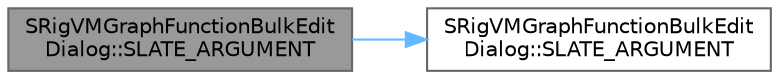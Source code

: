digraph "SRigVMGraphFunctionBulkEditDialog::SLATE_ARGUMENT"
{
 // INTERACTIVE_SVG=YES
 // LATEX_PDF_SIZE
  bgcolor="transparent";
  edge [fontname=Helvetica,fontsize=10,labelfontname=Helvetica,labelfontsize=10];
  node [fontname=Helvetica,fontsize=10,shape=box,height=0.2,width=0.4];
  rankdir="LR";
  Node1 [id="Node000001",label="SRigVMGraphFunctionBulkEdit\lDialog::SLATE_ARGUMENT",height=0.2,width=0.4,color="gray40", fillcolor="grey60", style="filled", fontcolor="black",tooltip=" "];
  Node1 -> Node2 [id="edge1_Node000001_Node000002",color="steelblue1",style="solid",tooltip=" "];
  Node2 [id="Node000002",label="SRigVMGraphFunctionBulkEdit\lDialog::SLATE_ARGUMENT",height=0.2,width=0.4,color="grey40", fillcolor="white", style="filled",URL="$d7/d38/classSRigVMGraphFunctionBulkEditDialog.html#ad4ed22cc6e28aba4c02534c38eba0ffd",tooltip=" "];
}

